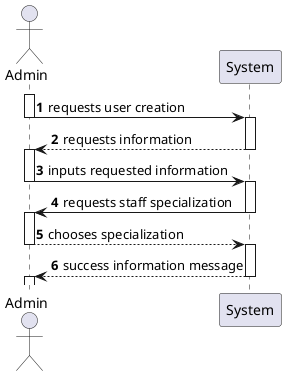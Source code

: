 @startuml
'https://plantuml.com/sequence-diagram

autonumber

Actor Admin
Participant System

activate Admin

Admin -> System : requests user creation
deactivate Admin
activate System

System --> Admin : requests information
deactivate System
activate Admin

Admin -> System : inputs requested information
deactivate Admin
activate System

System -> Admin : requests staff specialization
deactivate System
activate Admin

Admin --> System : chooses specialization
deactivate Admin
activate System

System --> Admin : success information message
deactivate System
activate Admin

@enduml